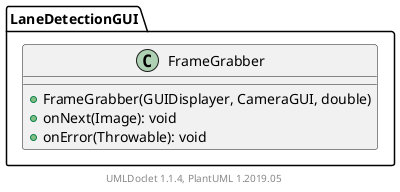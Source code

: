 @startuml

    class LaneDetectionGUI.FrameGrabber [[LaneDetectionGUI.FrameGrabber.html]] {
        +FrameGrabber(GUIDisplayer, CameraGUI, double)
        +onNext(Image): void
        +onError(Throwable): void
    }


    center footer UMLDoclet 1.1.4, PlantUML 1.2019.05
@enduml

